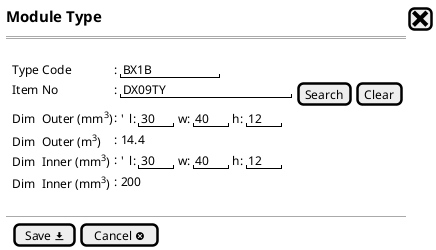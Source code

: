 @startsalt
{
  <size:15><b>Module Type|[<size:25><&x>]|*
  ==
  .
  {   
    .|Type Code      |: |" BX1B       "|*
    .|Item No        |: |" DX09TY              "| [Search] |* |[Clear] |*
    .|Dim  Outer (mm<sup>3</sup>) |: {'  l:|" 30 "|w:|" 40 "|h:|" 12 "|}|*
    .|Dim  Outer (m<sup>3</sup>)  |: 14.4|*
    .|Dim  Inner (mm<sup>3</sup>) |: {'  l:|" 30 "|w:|" 40 "|h:|" 12 "|}|*
    .|Dim  Inner (mm<sup>3</sup>) |: 200 |*
  }
  .
--  
{
  .|  [Save <&data-transfer-download>] |  [Cancel <&circle-x>] |*
  }
}

  @endsalt